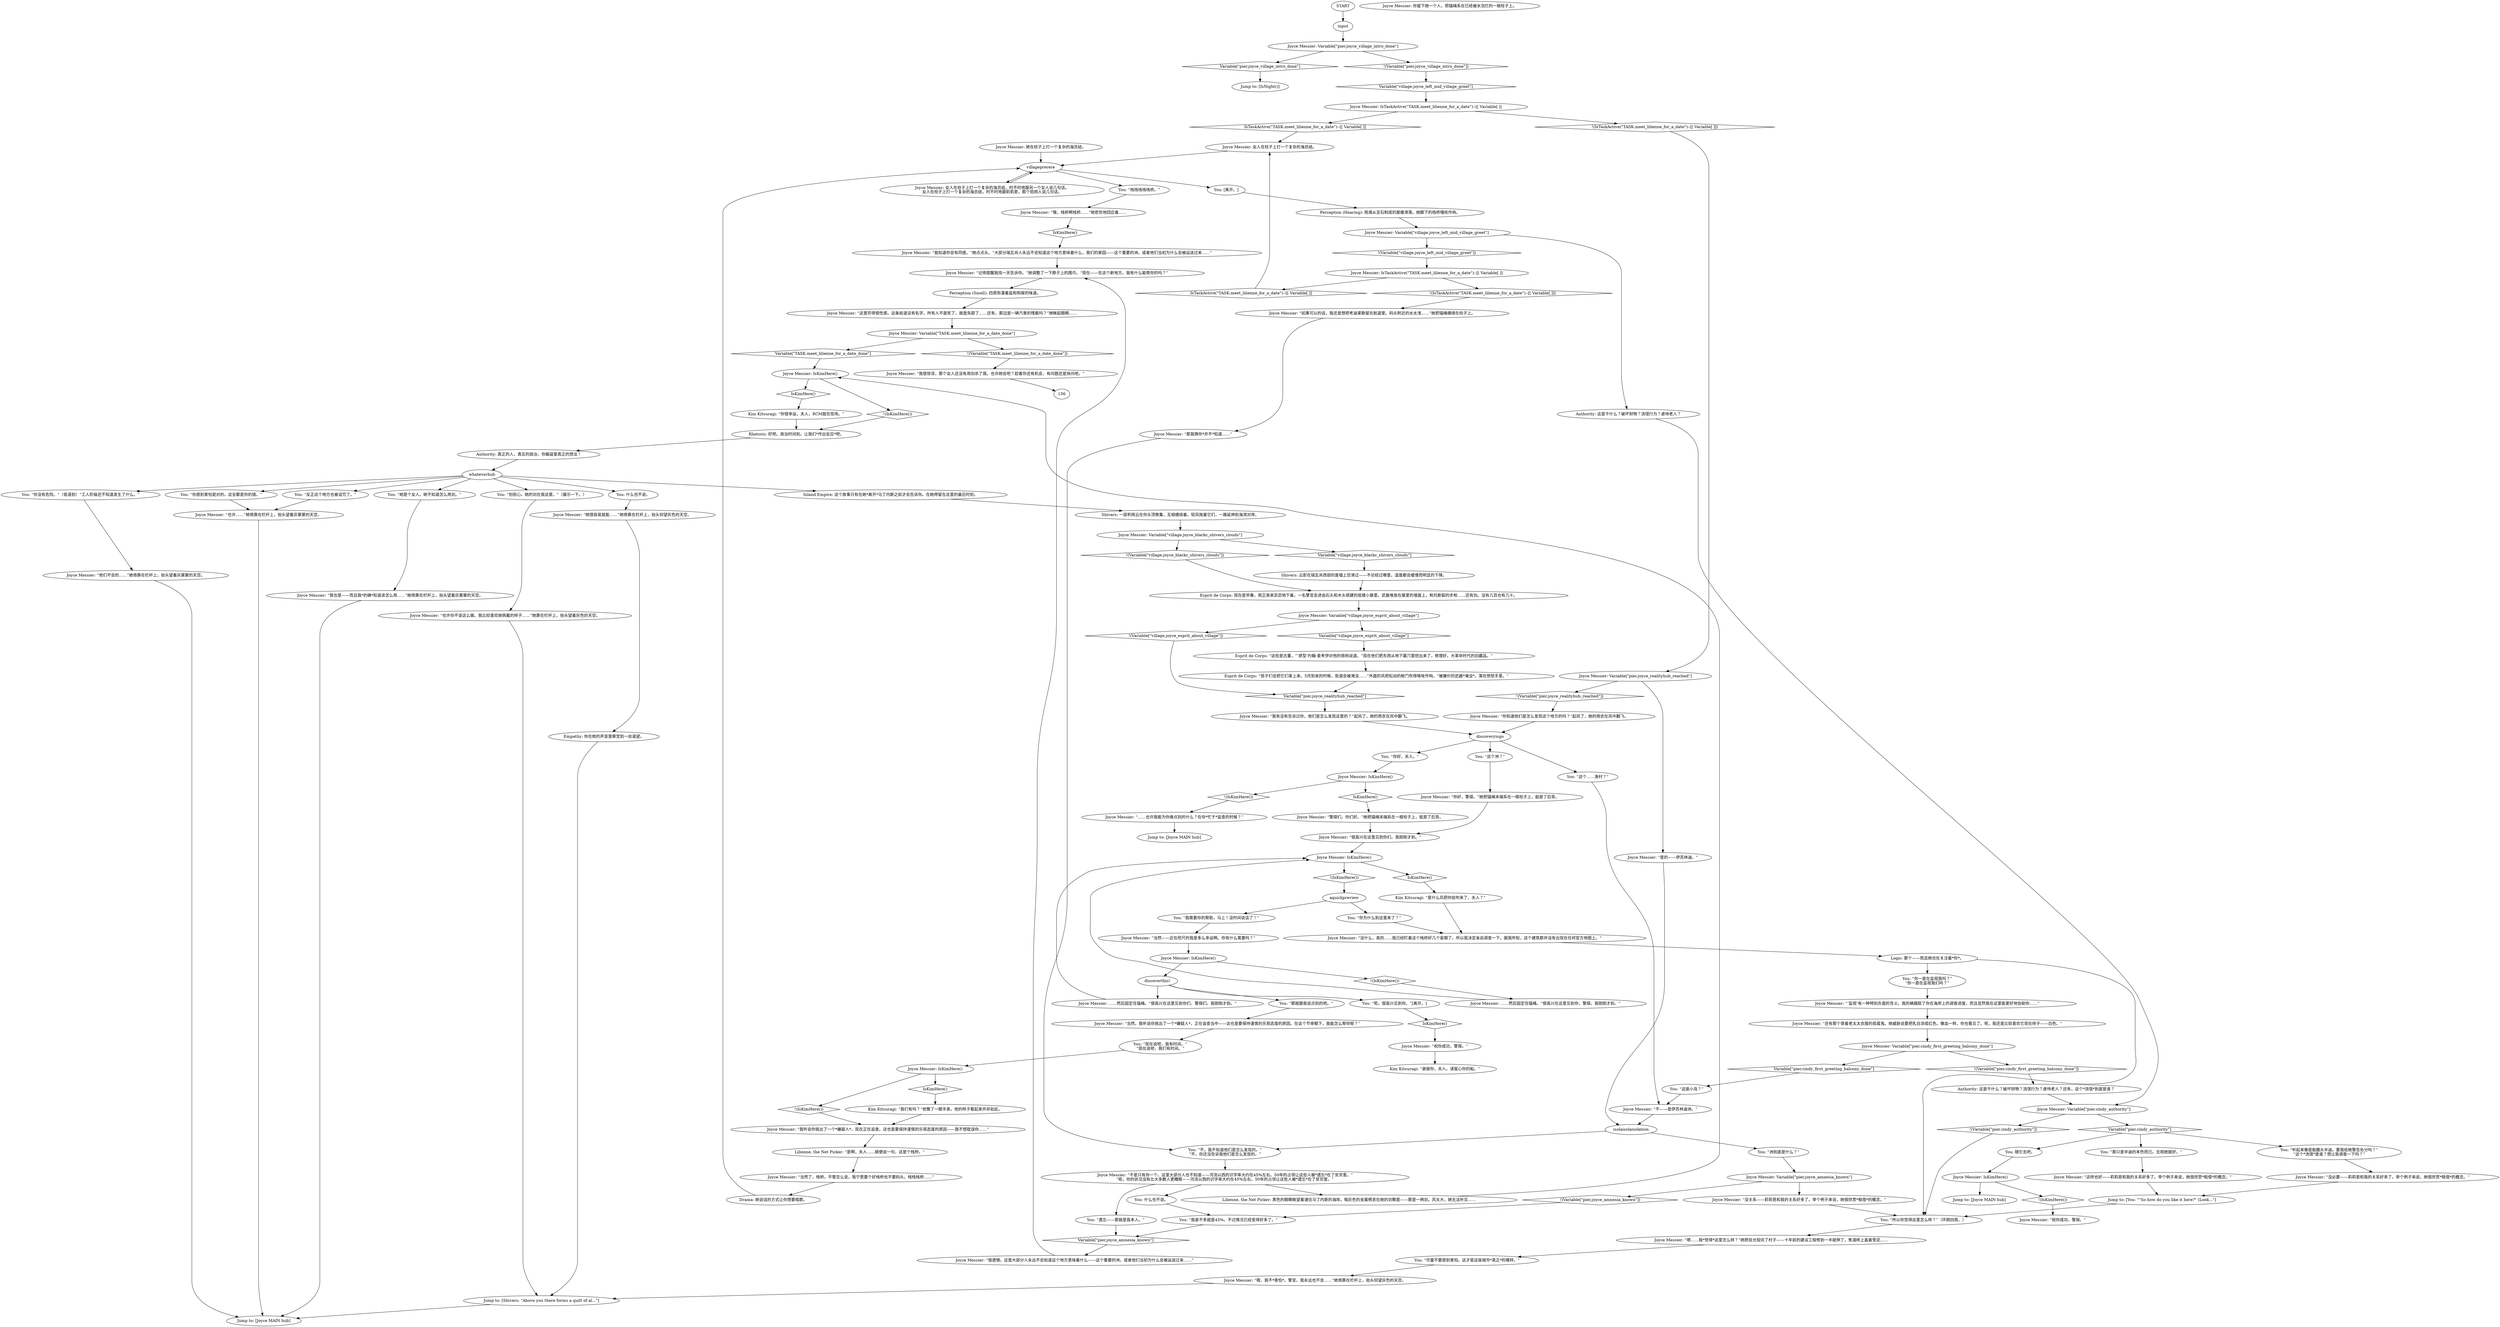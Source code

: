 # VILLAGE / JOYCE
# Joyce has sailed to village once you're looking for instigator. She's talking to net picker about sailing. Extra content about village and why she sailed there. GREETING HERE!
# ==================================================
digraph G {
	  0 [label="START"];
	  1 [label="input"];
	  2 [label="Joyce Messier: “如果可以的话，我还是想把考迪莱勒留在航道里。码头附近的水太浅……”她把锚绳缠绕在柱子上。"];
	  3 [label="Joyce Messier: “很高兴在这里见到你们。我刚刚才到。”"];
	  4 [label="You: “呃，很高兴见到你。”[离开。]"];
	  5 [label="You: “你为什么到这里来了？”"];
	  6 [label="Joyce Messier: ……然后固定住锚绳。“很高兴在这里见到你，警探。我刚刚才到。”"];
	  7 [label="Joyce Messier: Variable[\"village.joyce_blackc_shivers_clouds\"]"];
	  8 [label="Variable[\"village.joyce_blackc_shivers_clouds\"]", shape=diamond];
	  9 [label="!(Variable[\"village.joyce_blackc_shivers_clouds\"])", shape=diamond];
	  10 [label="Joyce Messier: “嗯……我*觉得*这里怎么样？”她把目光投向了村子——十年前的建设工程修到一半就停了，焦渣砖上盖着雪泥……"];
	  11 [label="Authority: 这是干什么？破坏财物？流氓行为？虐待老人？还有，这个*流氓*到底是谁？"];
	  12 [label="You: “遗忘——那就是我本人。”"];
	  13 [label="You: “反正这个地方也被诅咒了。”"];
	  14 [label="Esprit de Corps: “孩子们会把它们拿上来。5月到来的时候，街道会被淹没……”外面的风把松动的舱门吹得咯吱作响。“被廉价的武器*淹没*。落在愤怒手里。”"];
	  15 [label="Joyce Messier: “哦，我不*害怕*，警官。我永远也不会……”她倚靠在栏杆上，抬头仰望灰色的天空。"];
	  16 [label="Joyce Messier: Variable[\"pier.joyce_village_intro_done\"]"];
	  17 [label="Variable[\"pier.joyce_village_intro_done\"]", shape=diamond];
	  18 [label="!(Variable[\"pier.joyce_village_intro_done\"])", shape=diamond];
	  19 [label="Joyce Messier: Variable[\"pier.cindy_authority\"]"];
	  20 [label="Variable[\"pier.cindy_authority\"]", shape=diamond];
	  21 [label="!(Variable[\"pier.cindy_authority\"])", shape=diamond];
	  22 [label="Joyce Messier: “也许你不该这么做。我比较喜欢她佩戴的样子……”她靠在栏杆上，抬头望着灰色的天空。"];
	  23 [label="You: “这个洲？”"];
	  24 [label="Joyce Messier: IsKimHere()"];
	  25 [label="IsKimHere()", shape=diamond];
	  26 [label="!(IsKimHere())", shape=diamond];
	  27 [label="Kim Kitsuragi: “是什么风把你给吹来了，夫人？”"];
	  28 [label="You: “所以你觉得这里怎么样？”（环顾四周。）"];
	  29 [label="Joyce Messier: “记得提醒我找一天告诉你。”她调整了一下脖子上的围巾。“现在——在这个新地方，我有什么能帮你的吗？”"];
	  30 [label="Esprit de Corps: “这些是古董，”‘原型’约翰·麦考伊对他的搭档说道。“现在他们把东西从地下墓穴里挖出来了，修理好。大革命时代的旧藏品。”"];
	  31 [label="Joyce Messier: “我有没有告诉过你，他们是怎么发现这里的？”起风了，她的雨衣在风中翻飞。"];
	  32 [label="Joyce Messier: “不是只有你一个。这里大部分人也不知道——河流以西的识字率大约在45%左右。50年的占领让这些人被*遗忘*在了贫穷里。”\n“呃，你的状况没有比大多数人更糟糕——河流以西的识字率大约在45%左右。50年的占领让这些人被*遗忘*在了贫穷里。”"];
	  33 [label="Joyce Messier: IsTaskActive(\"TASK.meet_lilienne_for_a_date\")--[[ Variable[ ]]"];
	  34 [label="IsTaskActive(\"TASK.meet_lilienne_for_a_date\")--[[ Variable[ ]]", shape=diamond];
	  35 [label="!(IsTaskActive(\"TASK.meet_lilienne_for_a_date\")--[[ Variable[ ]])", shape=diamond];
	  36 [label="Joyce Messier: IsKimHere()"];
	  37 [label="IsKimHere()", shape=diamond];
	  38 [label="!(IsKimHere())", shape=diamond];
	  39 [label="Jump to: [You: \"\"So how do you like it here?\" (Look...\"]"];
	  40 [label="Joyce Messier: “这样也好——莉莉恩和我的关系好多了。举个例子来说，她很欣赏*租借*的概念。”"];
	  41 [label="Joyce Messier: “他们不会的……”她倚靠在栏杆上，抬头望着灰蒙蒙的天空。"];
	  42 [label="Joyce Messier: “哦，栈桥啊栈桥……”她悲伤地回应着……"];
	  43 [label="You: “听起来像是骷髅头辛迪。要我给她警告处分吗？”\n“这个*流氓*是谁？想让我调查一下吗？”"];
	  44 [label="Joyce Messier: “没必要——莉莉恩和我的关系好多了。举个例子来说，她很欣赏*租借*的概念。”"];
	  45 [label="Joyce Messier: IsTaskActive(\"TASK.meet_lilienne_for_a_date\")--[[ Variable[ ]]"];
	  46 [label="IsTaskActive(\"TASK.meet_lilienne_for_a_date\")--[[ Variable[ ]]", shape=diamond];
	  47 [label="!(IsTaskActive(\"TASK.meet_lilienne_for_a_date\")--[[ Variable[ ]])", shape=diamond];
	  48 [label="Jump to: [IsNight()]"];
	  49 [label="Joyce Messier: IsKimHere()"];
	  50 [label="IsKimHere()", shape=diamond];
	  51 [label="!(IsKimHere())", shape=diamond];
	  52 [label="Joyce Messier: “警探们，你们好。”她把锚绳末端系在一根柱子上，挺直了后背。"];
	  53 [label="discoveryisgo"];
	  54 [label="Joyce Messier: “她很容易就能……”她倚靠在栏杆上，抬头仰望灰色的天空。"];
	  55 [label="Kim Kitsuragi: “谢谢你，夫人。请留心你的船。”"];
	  56 [label="Joyce Messier: “不——是伊苏林迪洲。”"];
	  57 [label="Joyce Messier: 女人在柱子上打一个复杂的海员结。"];
	  58 [label="Kim Kitsuragi: “我们有吗？”他瞥了一眼手表。他的样子看起来并非如此。"];
	  59 [label="Joyce Messier: “没什么，真的……我已经盯着这个栈桥好几个星期了。所以我决定亲自调查一下。据我所知，这个建筑群并没有出现在任何官方地图上。”"];
	  60 [label="whateverhub"];
	  61 [label="Esprit de Corps: 现在是早春，雨正淅淅沥沥地下着。一名警官走进由石头和木头搭建的低矮小屋里。武器堆放在屋里的墙面上。枪托断裂的步枪……还有剑。没有几百也有几十。"];
	  62 [label="Joyce Messier: IsKimHere()"];
	  63 [label="IsKimHere()", shape=diamond];
	  64 [label="!(IsKimHere())", shape=diamond];
	  65 [label="Joyce Messier: Variable[\"pier.cindy_first_greeting_balcony_done\"]"];
	  66 [label="Variable[\"pier.cindy_first_greeting_balcony_done\"]", shape=diamond];
	  67 [label="!(Variable[\"pier.cindy_first_greeting_balcony_done\"])", shape=diamond];
	  68 [label="Joyce Messier: “当然了，栈桥。不管怎么说，我宁愿要个好栈桥也不要码头。栈栈栈桥……”"];
	  69 [label="villageprerere"];
	  70 [label="Joyce Messier: “祝你成功，警探。”"];
	  71 [label="Jump to: [Joyce MAIN hub]"];
	  72 [label="You: “那就跟我说点别的吧。”"];
	  73 [label="Joyce Messier: “当然——近在咫尺的我是多么幸运啊。你有什么需要吗？”"];
	  74 [label="Rhetoric: 好吧。政治时间到。让我们*作出反应*吧。"];
	  75 [label="You: “栈栈栈栈栈桥。”"];
	  76 [label="Drama: 她说话的方式让你想要唱歌。"];
	  77 [label="Joyce Messier: 她在柱子上打一个复杂的海员结。"];
	  78 [label="Joyce Messier: “我听说你挑出了一个*嫌疑人*，现在正在追查。这也是要保持谨慎的乐观态度的原因——我不想耽误你……”"];
	  79 [label="You: “这个……渔村？”"];
	  80 [label="Logic: 那个——而且她也在关注着*你*。"];
	  81 [label="You: “你一直在监视我吗？”\n“你一直在监视我们吗？”"];
	  82 [label="Joyce Messier: “‘监视’有一种特别负面的含义。我的确跟踪了你在海岸上的调查进度，而且显然我在这里能更好地协助你……”"];
	  83 [label="Joyce Messier: Variable[\"village.joyce_esprit_about_village\"]"];
	  84 [label="Variable[\"village.joyce_esprit_about_village\"]", shape=diamond];
	  85 [label="!(Variable[\"village.joyce_esprit_about_village\"])", shape=diamond];
	  86 [label="Joyce Messier: “你知道他们是怎么发现这个地方的吗？”起风了，她的雨衣在风中翻飞。"];
	  87 [label="aquickpreview"];
	  88 [label="You: “我需要你的帮助，马上！没时间说话了！”"];
	  89 [label="Empathy: 你在她的声音里察觉到一丝渴望。"];
	  90 [label="Joyce Messier: “这里穷得很性感。这条街道没有名字，所有人不是死了，就是失踪了……还有，那边是一辆汽車的残骸吗？”她眯起眼睛……"];
	  91 [label="Joyce Messier: “也许……”她倚靠在栏杆上，抬头望着灰蒙蒙的天空。"];
	  92 [label="Joyce Messier: “祝你成功，警探。”"];
	  93 [label="You: “不，我不知道他们是怎么发现的。”\n“不，你还没告诉我他们是怎么发现的。”"];
	  94 [label="Joyce Messier: “还有那个穿着老太太衣服的捣蛋鬼。她威胁说要把乳白涂成红色。像血一样，你也看见了。呃，我还是比较喜欢它现在样子——白色。”"];
	  95 [label="You: “那只是辛迪的本色而已。无视她就好。”"];
	  96 [label="Joyce Messier: “我很惊讶，那个女人还没有用剑杀了我。也许她会吧？趁着你还有机会，有问题还是快问吧。”"];
	  97 [label="Joyce Messier: “我也是——而且我*的确*知道该怎么用……”她倚靠在栏杆上，抬头望着灰蒙蒙的天空。"];
	  98 [label="You: “别担心。她的剑在我这里。”（展示一下。）"];
	  99 [label="You: “洲到底是什么？”"];
	  100 [label="Jump to: [Shivers: \"Above you there forms a quilt of al...\"]"];
	  101 [label="Joyce Messier: “当然。我听说你挑出了一个*嫌疑人*，正在追查当中——这也是要保持谨慎的乐观态度的原因。在这个节骨眼下，我能怎么帮你呢？”"];
	  102 [label="You: “她是个女人。她不知道怎么用剑。”"];
	  103 [label="Joyce Messier: Variable[\"TASK.meet_lilienne_for_a_date_done\"]"];
	  104 [label="Variable[\"TASK.meet_lilienne_for_a_date_done\"]", shape=diamond];
	  105 [label="!(Variable[\"TASK.meet_lilienne_for_a_date_done\"])", shape=diamond];
	  106 [label="Shivers: 云影在瑞瓦肖西部的废墟上空滑过——不论经过哪里，温度都会缓慢而明显的下降。"];
	  107 [label="Kim Kitsuragi: “你很幸运，夫人，RCM就在现场。”"];
	  108 [label="isolaisolaisolation"];
	  109 [label="You: 什么也不说。"];
	  110 [label="You: 什么也不说。"];
	  111 [label="You: 随它去吧。"];
	  112 [label="You: “你感到害怕是对的。这全都是你的错。”"];
	  113 [label="You: “你没有危险。”（低语到）“工人阶级还不知道发生了什么。”"];
	  114 [label="Authority: 真正的人，真实的政治，你脑袋里真正的想法！"];
	  115 [label="Joyce Messier: 你留下她一个人，把锚绳系在已经被水泡烂的一根柱子上。"];
	  116 [label="Perception (Hearing): 雨滴从亘石制成的屋檐滑落。她脚下的栈桥嘎吱作响。"];
	  117 [label="You: “尽量不要感到害怕。这才是这座城市*真正*的模样。”"];
	  118 [label="Inland Empire: 这个故事只有在她*离开*马丁内斯之前才会告诉你。在她停留在这里的最后时刻。"];
	  119 [label="Lilienne, the Net Picker: “是啊，夫人……顺便说一句，这是个栈桥。”"];
	  120 [label="Joyce Messier: “那我猜你*并不*知道……”"];
	  121 [label="Joyce Messier: Variable[\"pier.joyce_amnesia_known\"]"];
	  122 [label="Variable[\"pier.joyce_amnesia_known\"]", shape=diamond];
	  123 [label="!(Variable[\"pier.joyce_amnesia_known\"])", shape=diamond];
	  124 [label="Joyce Messier: “没关系——莉莉恩和我的关系好多了。举个例子来说，她很欣赏*租借*的概念。”"];
	  125 [label="Joyce Messier: IsKimHere()"];
	  126 [label="IsKimHere()", shape=diamond];
	  127 [label="!(IsKimHere())", shape=diamond];
	  128 [label="Jump to: [Joyce MAIN hub]"];
	  129 [label="Joyce Messier: IsKimHere()"];
	  130 [label="IsKimHere()", shape=diamond];
	  131 [label="!(IsKimHere())", shape=diamond];
	  132 [label="discoverthis!"];
	  133 [label="Perception (Smell): 四周弥漫着盐和狗屎的味道。"];
	  134 [label="Joyce Messier: Variable[\"village.joyce_left_mid_village_greet\"]"];
	  135 [label="Variable[\"village.joyce_left_mid_village_greet\"]", shape=diamond];
	  136 [label="!(Variable[\"village.joyce_left_mid_village_greet\"])", shape=diamond];
	  137 [label="Authority: 这是干什么？破坏财物？流氓行为？虐待老人？"];
	  138 [label="You: “这座小岛？”"];
	  139 [label="You: “你好，夫人。”"];
	  140 [label="You: [离开。]"];
	  141 [label="Joyce Messier: 女人在柱子上打一个复杂的海员结，时不时地跟另一个女人说几句话。\n女人在柱子上打一个复杂的海员结，时不时地跟莉莉恩，那个拾网人说几句话。"];
	  142 [label="Joyce Messier: Variable[\"pier.joyce_realityhub_reached\"]"];
	  143 [label="Variable[\"pier.joyce_realityhub_reached\"]", shape=diamond];
	  144 [label="!(Variable[\"pier.joyce_realityhub_reached\"])", shape=diamond];
	  145 [label="Joyce Messier: “是的——伊苏林迪。”"];
	  146 [label="Joyce Messier: “你好，警探。”她把锚绳末端系在一根柱子上，挺直了后背。"];
	  147 [label="Joyce Messier: “……也许我能为你做点别的什么？在你*忙于*追查的时候？”"];
	  148 [label="Shivers: 一层积雨云在你头顶聚集，互相缠绕着。轻风拖着它们，一路延伸到海湾对岸。"];
	  149 [label="Jump to: [Joyce MAIN hub]"];
	  150 [label="You: “现在说吧，我有时间。”\n“现在说吧，我们有时间。”"];
	  151 [label="Joyce Messier: ……然后固定住锚绳。“很高兴在这里见到你们，警探们。我刚刚才到。”"];
	  152 [label="Joyce Messier: “我知道你会有同感。“她点点头。“大部分瑞瓦肖人永远不会知道这个地方意味着什么，我们的家园——这个重要的洲。或者他们当初为什么会被运送过来……”"];
	  153 [label="Joyce Messier: “很遗憾。这里大部分人永远不会知道这个地方意味着什么——这个重要的洲。或者他们当初为什么会被运送过来……”"];
	  154 [label="You: “我差不多就是45%。不过情况已经变得好多了。”"];
	  155 [label="Lilienne, the Net Picker: 黑色的眼睛眺望着通往马丁内斯的海岸。暗灰色的金属栖息在她的剑鞘里——那是一柄剑。风太大，她无法听见……"];
	  0 -> 1
	  1 -> 16
	  2 -> 120
	  3 -> 49
	  4 -> 126
	  5 -> 59
	  6 -> 49
	  7 -> 8
	  7 -> 9
	  8 -> 106
	  9 -> 61
	  10 -> 117
	  11 -> 19
	  12 -> 122
	  13 -> 91
	  14 -> 143
	  15 -> 100
	  16 -> 17
	  16 -> 18
	  17 -> 48
	  18 -> 135
	  19 -> 20
	  19 -> 21
	  20 -> 43
	  20 -> 111
	  20 -> 95
	  21 -> 28
	  22 -> 100
	  23 -> 146
	  24 -> 25
	  24 -> 26
	  25 -> 58
	  26 -> 78
	  27 -> 59
	  28 -> 10
	  29 -> 133
	  30 -> 14
	  31 -> 53
	  32 -> 155
	  32 -> 12
	  32 -> 110
	  33 -> 34
	  33 -> 35
	  34 -> 57
	  35 -> 2
	  36 -> 37
	  36 -> 38
	  37 -> 52
	  38 -> 147
	  39 -> 28
	  40 -> 39
	  41 -> 149
	  42 -> 130
	  43 -> 44
	  44 -> 39
	  45 -> 46
	  45 -> 47
	  46 -> 57
	  47 -> 142
	  49 -> 50
	  49 -> 51
	  50 -> 27
	  51 -> 87
	  52 -> 3
	  53 -> 139
	  53 -> 23
	  53 -> 79
	  54 -> 89
	  56 -> 108
	  57 -> 69
	  58 -> 78
	  59 -> 80
	  60 -> 98
	  60 -> 102
	  60 -> 13
	  60 -> 109
	  60 -> 112
	  60 -> 113
	  60 -> 118
	  61 -> 83
	  62 -> 64
	  62 -> 63
	  63 -> 107
	  64 -> 74
	  65 -> 66
	  65 -> 67
	  66 -> 138
	  67 -> 11
	  68 -> 76
	  69 -> 75
	  69 -> 140
	  69 -> 141
	  72 -> 101
	  73 -> 129
	  74 -> 114
	  75 -> 42
	  76 -> 69
	  77 -> 69
	  78 -> 119
	  79 -> 56
	  80 -> 81
	  80 -> 28
	  81 -> 82
	  82 -> 94
	  83 -> 84
	  83 -> 85
	  84 -> 30
	  85 -> 143
	  86 -> 53
	  87 -> 88
	  87 -> 5
	  88 -> 73
	  89 -> 100
	  90 -> 103
	  91 -> 149
	  92 -> 55
	  93 -> 32
	  94 -> 65
	  95 -> 40
	  96 -> 156
	  97 -> 149
	  98 -> 22
	  99 -> 121
	  100 -> 149
	  101 -> 150
	  102 -> 97
	  103 -> 104
	  103 -> 105
	  104 -> 62
	  105 -> 96
	  106 -> 61
	  107 -> 74
	  108 -> 99
	  108 -> 93
	  109 -> 54
	  110 -> 154
	  111 -> 125
	  112 -> 91
	  113 -> 41
	  114 -> 60
	  116 -> 134
	  117 -> 15
	  118 -> 148
	  119 -> 68
	  120 -> 93
	  121 -> 123
	  121 -> 124
	  122 -> 153
	  123 -> 154
	  124 -> 28
	  125 -> 128
	  125 -> 127
	  126 -> 92
	  127 -> 70
	  129 -> 131
	  129 -> 132
	  130 -> 152
	  131 -> 6
	  132 -> 72
	  132 -> 4
	  132 -> 151
	  133 -> 90
	  134 -> 136
	  134 -> 137
	  135 -> 45
	  136 -> 33
	  137 -> 19
	  138 -> 56
	  139 -> 36
	  140 -> 116
	  141 -> 69
	  142 -> 144
	  142 -> 145
	  143 -> 31
	  144 -> 86
	  145 -> 108
	  146 -> 3
	  147 -> 71
	  148 -> 7
	  150 -> 24
	  151 -> 49
	  152 -> 29
	  153 -> 29
	  154 -> 122
	  155 -> 62
}

